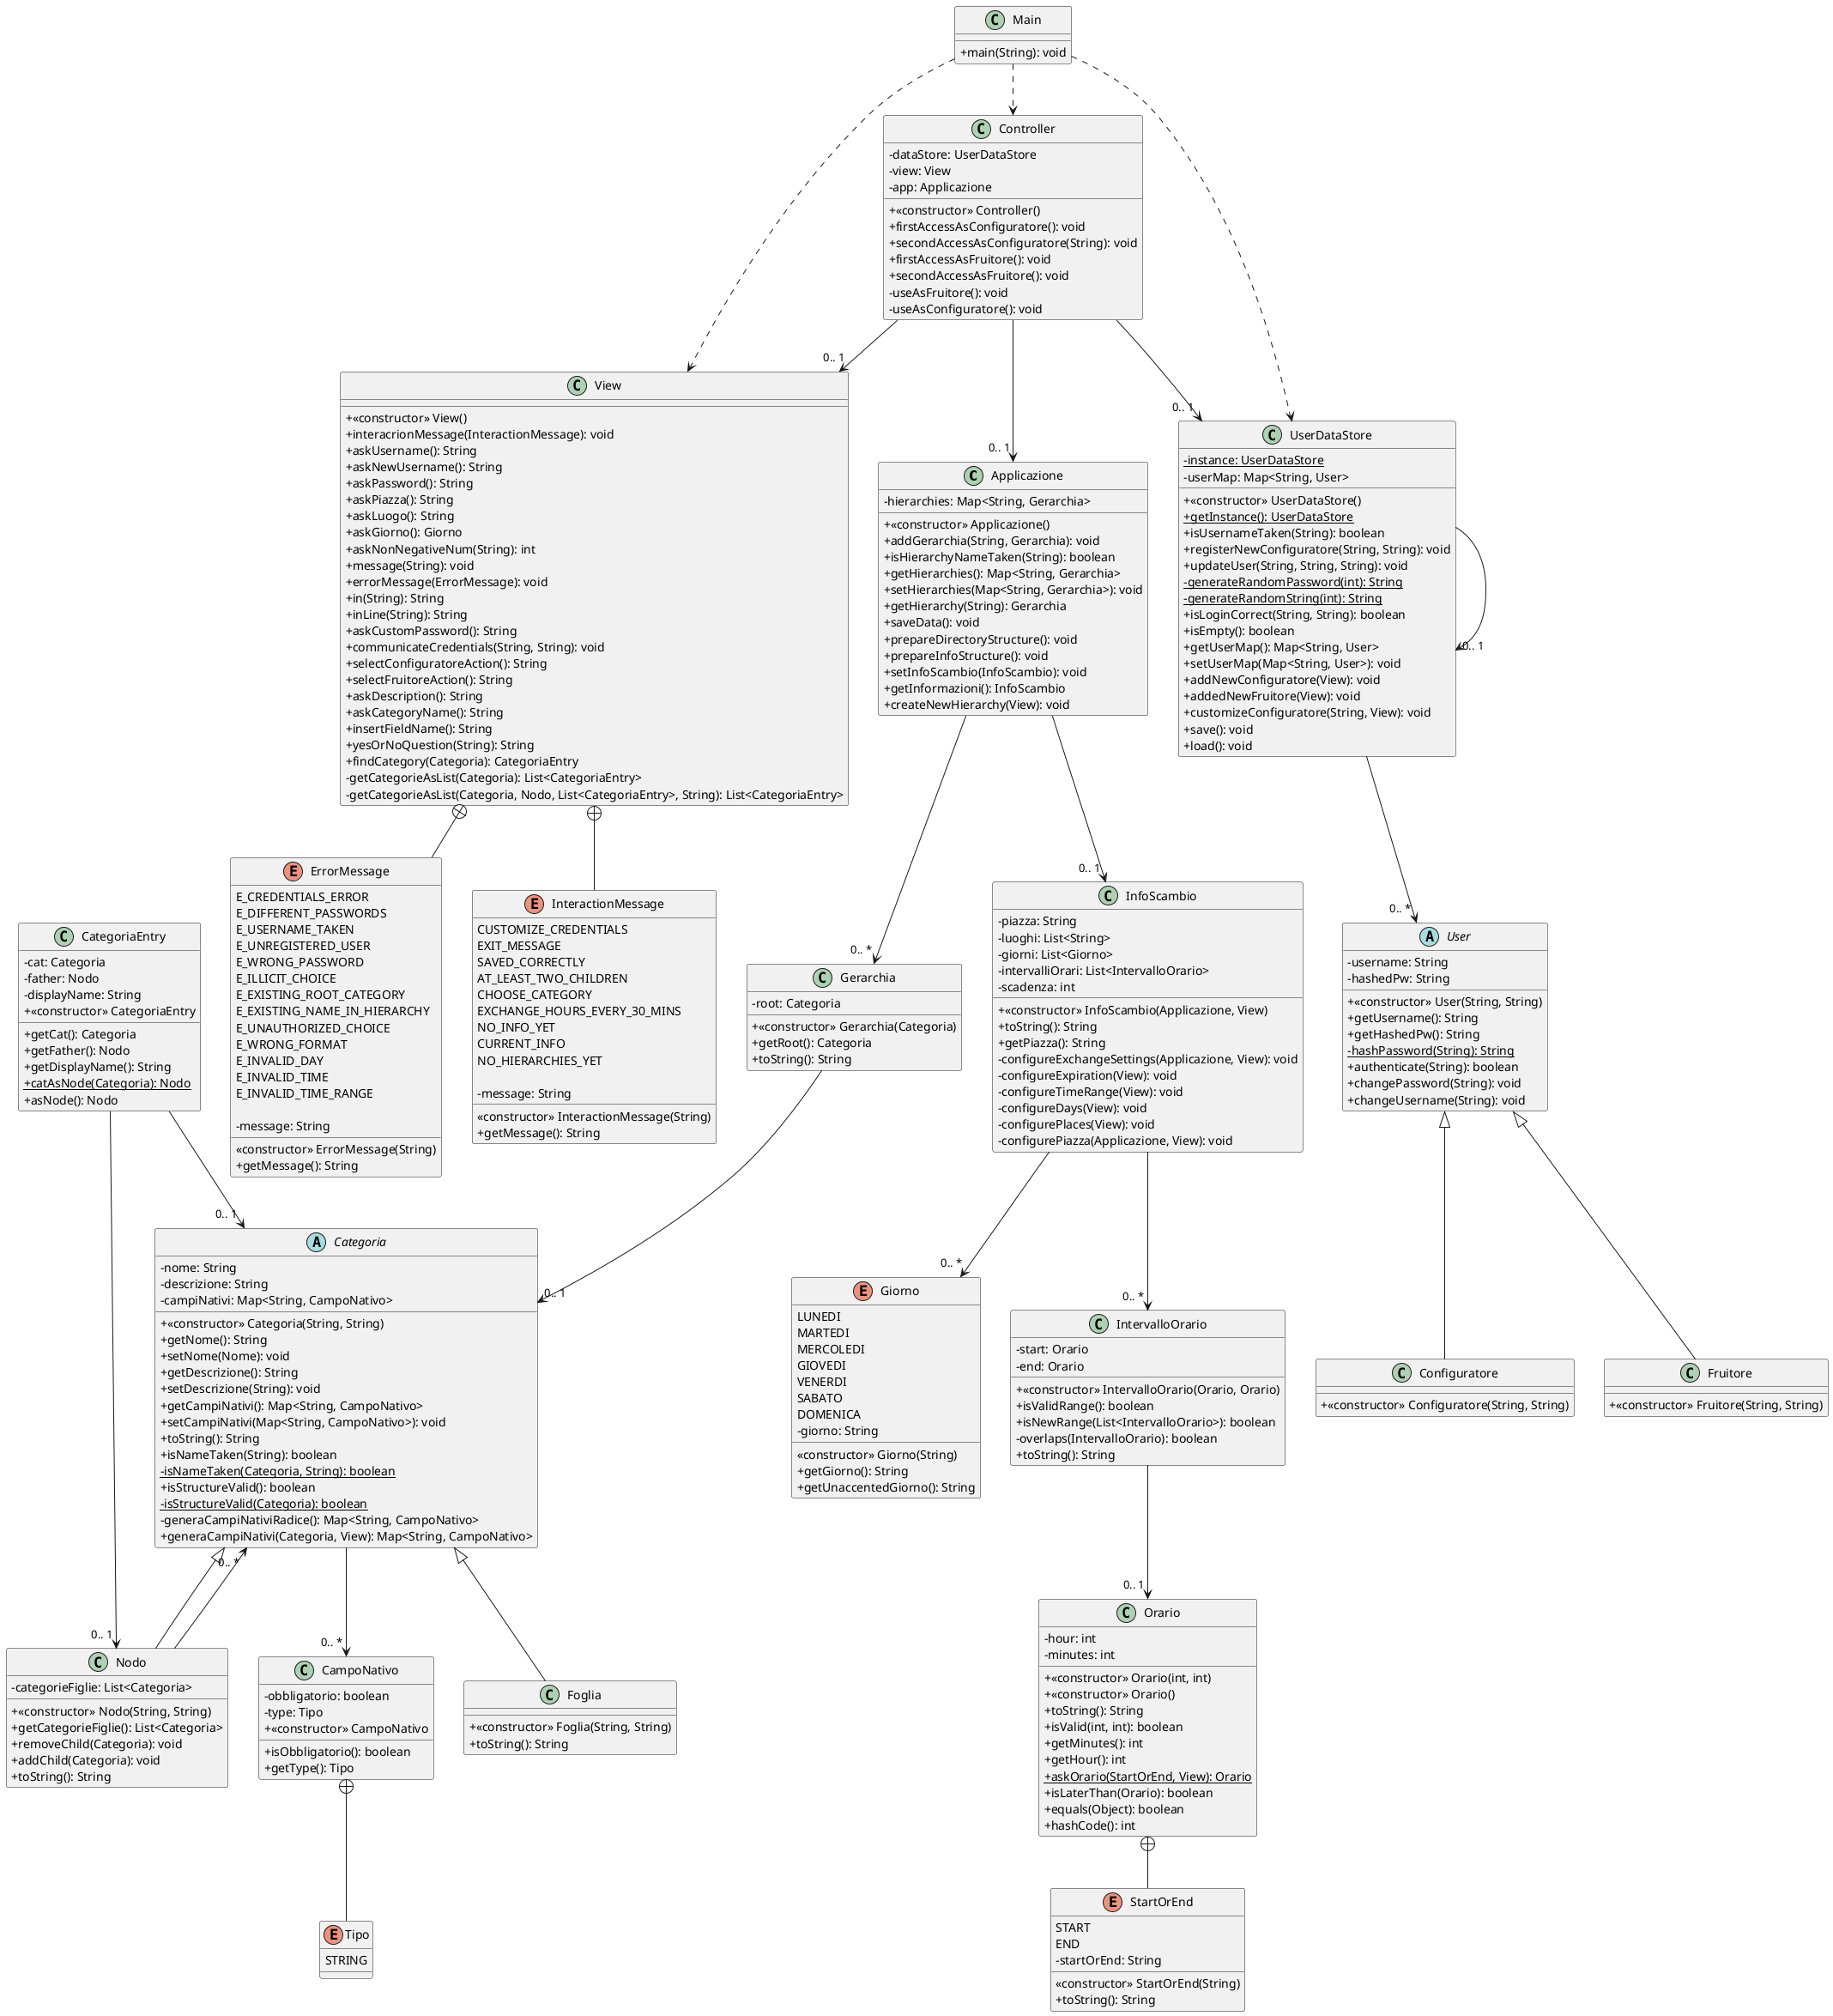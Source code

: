 @startuml
skinparam ClassAttributeIconSize 0

class Applicazione{
- hierarchies: Map<String, Gerarchia>
+ <<constructor>> Applicazione()
+ addGerarchia(String, Gerarchia): void
+ isHierarchyNameTaken(String): boolean
+ getHierarchies(): Map<String, Gerarchia>
+ setHierarchies(Map<String, Gerarchia>): void
+ getHierarchy(String): Gerarchia
+ saveData(): void
+ prepareDirectoryStructure(): void
+ prepareInfoStructure(): void
+ setInfoScambio(InfoScambio): void
+ getInformazioni(): InfoScambio
+ createNewHierarchy(View): void
}

class CampoNativo{
- obbligatorio: boolean
- type: Tipo
+ <<constructor>> CampoNativo
+ isObbligatorio(): boolean
+ getType(): Tipo
}

enum Tipo{
STRING
}

abstract class User{
- username: String
- hashedPw: String
+ <<constructor>> User(String, String)
+ getUsername(): String
+ getHashedPw(): String
- {static}hashPassword(String): String
+ authenticate(String): boolean
+ changePassword(String): void
+ changeUsername(String): void
}

class Configuratore{
+ <<constructor>> Configuratore(String, String)
}

class Fruitore{
+ <<constructor>> Fruitore(String, String)
}

class Gerarchia{
- root: Categoria
+ <<constructor>> Gerarchia(Categoria)
+ getRoot(): Categoria
+ toString(): String
}

enum Giorno{
LUNEDI
MARTEDI
MERCOLEDI
GIOVEDI
VENERDI
SABATO
DOMENICA
- giorno: String
<<constructor>> Giorno(String)
+ getGiorno(): String
+ getUnaccentedGiorno(): String
}

class InfoScambio{
- piazza: String
- luoghi: List<String>
- giorni: List<Giorno>
- intervalliOrari: List<IntervalloOrario>
- scadenza: int
+ <<constructor>> InfoScambio(Applicazione, View)
+ toString(): String
+ getPiazza(): String
- configureExchangeSettings(Applicazione, View): void
- configureExpiration(View): void
- configureTimeRange(View): void
- configureDays(View): void
- configurePlaces(View): void
- configurePiazza(Applicazione, View): void
}

class IntervalloOrario{
- start: Orario
- end: Orario
+ <<constructor>> IntervalloOrario(Orario, Orario)
+ isValidRange(): boolean
+ isNewRange(List<IntervalloOrario>): boolean
- overlaps(IntervalloOrario): boolean
+ toString(): String
}

abstract class Categoria{
- nome: String
- descrizione: String
- campiNativi: Map<String, CampoNativo>
+ <<constructor>> Categoria(String, String)
+ getNome(): String
+ setNome(Nome): void
+ getDescrizione(): String
+ setDescrizione(String): void
+ getCampiNativi(): Map<String, CampoNativo>
+ setCampiNativi(Map<String, CampoNativo>): void
+ toString(): String
+ isNameTaken(String): boolean
- {static}isNameTaken(Categoria, String): boolean
+ isStructureValid(): boolean
- {static}isStructureValid(Categoria): boolean
- generaCampiNativiRadice(): Map<String, CampoNativo>
+ generaCampiNativi(Categoria, View): Map<String, CampoNativo>
}

class CategoriaEntry{
- cat: Categoria
- father: Nodo
- displayName: String
+ <<constructor>> CategoriaEntry
+ getCat(): Categoria
+ getFather(): Nodo
+ getDisplayName(): String
+ {static}catAsNode(Categoria): Nodo
+ asNode(): Nodo
}

class Foglia{
+ <<constructor>> Foglia(String, String)
+ toString(): String
}

class Nodo{
- categorieFiglie: List<Categoria>
+ <<constructor>> Nodo(String, String)
+ getCategorieFiglie(): List<Categoria>
+ removeChild(Categoria): void
+ addChild(Categoria): void
+ toString(): String
}

class Orario{
- hour: int
- minutes: int
+ <<constructor>> Orario(int, int)
+ <<constructor>> Orario()
+ toString(): String
+ isValid(int, int): boolean
+ getMinutes(): int
+ getHour(): int
+ {static}askOrario(StartOrEnd, View): Orario
+ isLaterThan(Orario): boolean
+ equals(Object): boolean
+ hashCode(): int
}

enum StartOrEnd{
START
END
- startOrEnd: String
<<constructor>> StartOrEnd(String)
+ toString(): String
}

class View{
+ <<constructor>> View()
+ interacrionMessage(InteractionMessage): void
+ askUsername(): String
+ askNewUsername(): String
+ askPassword(): String
+ askPiazza(): String
+ askLuogo(): String
+ askGiorno(): Giorno
+ askNonNegativeNum(String): int
+ message(String): void
+ errorMessage(ErrorMessage): void
+ in(String): String
+ inLine(String): String
+ askCustomPassword(): String
+ communicateCredentials(String, String): void
+ selectConfiguratoreAction(): String
+ selectFruitoreAction(): String
+ askDescription(): String
+ askCategoryName(): String
+ insertFieldName(): String
+ yesOrNoQuestion(String): String
+ findCategory(Categoria): CategoriaEntry
- getCategorieAsList(Categoria): List<CategoriaEntry>
- getCategorieAsList(Categoria, Nodo, List<CategoriaEntry>, String): List<CategoriaEntry>
}

enum ErrorMessage{
E_CREDENTIALS_ERROR
E_DIFFERENT_PASSWORDS
E_USERNAME_TAKEN
E_UNREGISTERED_USER
E_WRONG_PASSWORD
E_ILLICIT_CHOICE
E_EXISTING_ROOT_CATEGORY
E_EXISTING_NAME_IN_HIERARCHY
E_UNAUTHORIZED_CHOICE
E_WRONG_FORMAT
E_INVALID_DAY
E_INVALID_TIME
E_INVALID_TIME_RANGE

- message: String
<<constructor>> ErrorMessage(String)
+ getMessage(): String
}

enum InteractionMessage{
CUSTOMIZE_CREDENTIALS
EXIT_MESSAGE
SAVED_CORRECTLY
AT_LEAST_TWO_CHILDREN
CHOOSE_CATEGORY
EXCHANGE_HOURS_EVERY_30_MINS
NO_INFO_YET
CURRENT_INFO
NO_HIERARCHIES_YET

- message: String
<<constructor>> InteractionMessage(String)
+ getMessage(): String
}

class UserDataStore{
- {static}instance: UserDataStore
- userMap: Map<String, User>
+ <<constructor>> UserDataStore()
+ {static}getInstance(): UserDataStore
+ isUsernameTaken(String): boolean
+ registerNewConfiguratore(String, String): void
+ updateUser(String, String, String): void
- {static}generateRandomPassword(int): String
- {static}generateRandomString(int): String
+ isLoginCorrect(String, String): boolean
+ isEmpty(): boolean
+ getUserMap(): Map<String, User>
+ setUserMap(Map<String, User>): void
+ addNewConfiguratore(View): void
+ addedNewFruitore(View): void
+ customizeConfiguratore(String, View): void
+ save(): void
+ load(): void
}

class Controller{
- dataStore: UserDataStore
- view: View
- app: Applicazione
+ <<constructor>> Controller()
+ firstAccessAsConfiguratore(): void
+ secondAccessAsConfiguratore(String): void
+ firstAccessAsFruitore(): void
+ secondAccessAsFruitore(): void
- useAsFruitore(): void
- useAsConfiguratore(): void
}

class Main{
+ main(String): void
}

CampoNativo +-- Tipo
View +-- InteractionMessage
View +-- ErrorMessage
Orario +-- StartOrEnd
Main ..> View
Main ..> Controller
Main ..> UserDataStore
UserDataStore --> "0.. * "  User
Controller --> "0.. 1 " UserDataStore
Controller --> "0.. 1 " View
Controller --> "0.. 1 " Applicazione
UserDataStore --> "0.. 1 " UserDataStore
CategoriaEntry --> "0.. 1 " Categoria
CategoriaEntry --> "0.. 1 " Nodo
Categoria --> "0.. * " CampoNativo
Gerarchia --> "0.. 1 " Categoria
Applicazione --> "0.. * " Gerarchia
IntervalloOrario --> "0.. 1 " Orario
Nodo --> "0.. * " Categoria
InfoScambio --> "0.. * " Giorno
Applicazione --> "0.. 1 " InfoScambio
InfoScambio --> "0.. * " IntervalloOrario
Categoria <|-- Nodo
Categoria <|-- Foglia
User <|-- Configuratore
User <|-- Fruitore


@enduml